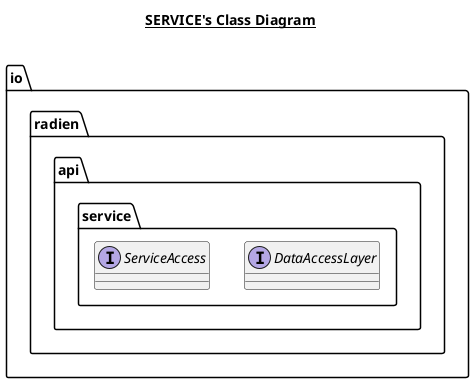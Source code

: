 @startuml

title __SERVICE's Class Diagram__\n

  namespace io.radien.api {
    namespace service {
      interface io.radien.api.service.DataAccessLayer {
      }
    }
  }
  

  namespace io.radien.api {
    namespace service {
      interface io.radien.api.service.ServiceAccess {
      }
    }
  }
  








@enduml
